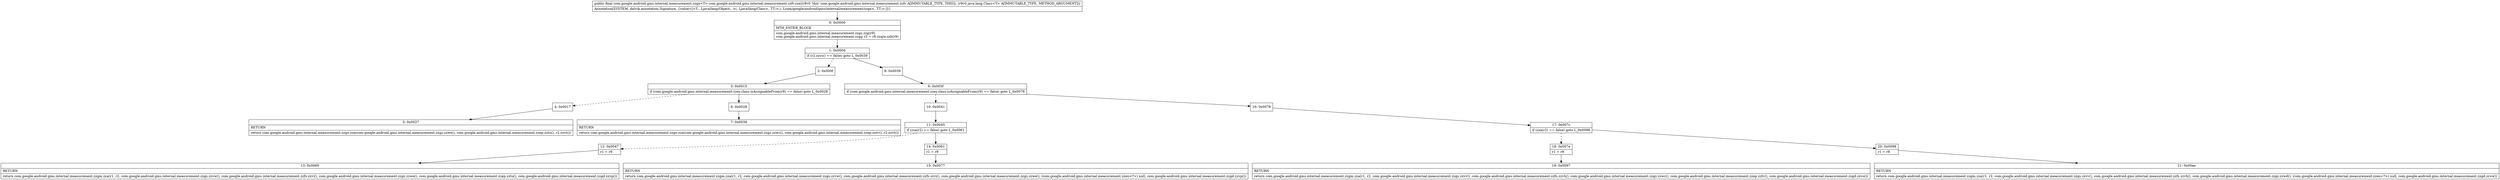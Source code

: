 digraph "CFG forcom.google.android.gms.internal.measurement.zzfv.zze(Ljava\/lang\/Class;)Lcom\/google\/android\/gms\/internal\/measurement\/zzgx;" {
Node_0 [shape=record,label="{0\:\ 0x0000|MTH_ENTER_BLOCK\l|com.google.android.gms.internal.measurement.zzgz.zzg(r9)\lcom.google.android.gms.internal.measurement.zzgg r2 = r8.zzajw.zzb(r9)\l}"];
Node_1 [shape=record,label="{1\:\ 0x000d|if (r2.zzvs() == false) goto L_0x0039\l}"];
Node_2 [shape=record,label="{2\:\ 0x000f}"];
Node_3 [shape=record,label="{3\:\ 0x0015|if (com.google.android.gms.internal.measurement.zzey.class.isAssignableFrom(r9) == false) goto L_0x0028\l}"];
Node_4 [shape=record,label="{4\:\ 0x0017}"];
Node_5 [shape=record,label="{5\:\ 0x0027|RETURN\l|return com.google.android.gms.internal.measurement.zzgo.zza(com.google.android.gms.internal.measurement.zzgz.zzwe(), com.google.android.gms.internal.measurement.zzep.zztu(), r2.zzvt())\l}"];
Node_6 [shape=record,label="{6\:\ 0x0028}"];
Node_7 [shape=record,label="{7\:\ 0x0038|RETURN\l|return com.google.android.gms.internal.measurement.zzgo.zza(com.google.android.gms.internal.measurement.zzgz.zzwc(), com.google.android.gms.internal.measurement.zzep.zztv(), r2.zzvt())\l}"];
Node_8 [shape=record,label="{8\:\ 0x0039}"];
Node_9 [shape=record,label="{9\:\ 0x003f|if (com.google.android.gms.internal.measurement.zzey.class.isAssignableFrom(r9) == false) goto L_0x0078\l}"];
Node_10 [shape=record,label="{10\:\ 0x0041}"];
Node_11 [shape=record,label="{11\:\ 0x0045|if (zza(r2) == false) goto L_0x0061\l}"];
Node_12 [shape=record,label="{12\:\ 0x0047|r1 = r9\l}"];
Node_13 [shape=record,label="{13\:\ 0x0060|RETURN\l|return com.google.android.gms.internal.measurement.zzgm.zza(r1, r2, com.google.android.gms.internal.measurement.zzgs.zzvw(), com.google.android.gms.internal.measurement.zzfs.zzvi(), com.google.android.gms.internal.measurement.zzgz.zzwe(), com.google.android.gms.internal.measurement.zzep.zztu(), com.google.android.gms.internal.measurement.zzgd.zzvp())\l}"];
Node_14 [shape=record,label="{14\:\ 0x0061|r1 = r9\l}"];
Node_15 [shape=record,label="{15\:\ 0x0077|RETURN\l|return com.google.android.gms.internal.measurement.zzgm.zza(r1, r2, com.google.android.gms.internal.measurement.zzgs.zzvw(), com.google.android.gms.internal.measurement.zzfs.zzvi(), com.google.android.gms.internal.measurement.zzgz.zzwe(), (com.google.android.gms.internal.measurement.zzen\<?\>) null, com.google.android.gms.internal.measurement.zzgd.zzvp())\l}"];
Node_16 [shape=record,label="{16\:\ 0x0078}"];
Node_17 [shape=record,label="{17\:\ 0x007c|if (zza(r2) == false) goto L_0x0098\l}"];
Node_18 [shape=record,label="{18\:\ 0x007e|r1 = r9\l}"];
Node_19 [shape=record,label="{19\:\ 0x0097|RETURN\l|return com.google.android.gms.internal.measurement.zzgm.zza(r1, r2, com.google.android.gms.internal.measurement.zzgs.zzvv(), com.google.android.gms.internal.measurement.zzfs.zzvh(), com.google.android.gms.internal.measurement.zzgz.zzwc(), com.google.android.gms.internal.measurement.zzep.zztv(), com.google.android.gms.internal.measurement.zzgd.zzvo())\l}"];
Node_20 [shape=record,label="{20\:\ 0x0098|r1 = r9\l}"];
Node_21 [shape=record,label="{21\:\ 0x00ae|RETURN\l|return com.google.android.gms.internal.measurement.zzgm.zza(r1, r2, com.google.android.gms.internal.measurement.zzgs.zzvv(), com.google.android.gms.internal.measurement.zzfs.zzvh(), com.google.android.gms.internal.measurement.zzgz.zzwd(), (com.google.android.gms.internal.measurement.zzen\<?\>) null, com.google.android.gms.internal.measurement.zzgd.zzvo())\l}"];
MethodNode[shape=record,label="{public final com.google.android.gms.internal.measurement.zzgx\<T\> com.google.android.gms.internal.measurement.zzfv.zze((r8v0 'this' com.google.android.gms.internal.measurement.zzfv A[IMMUTABLE_TYPE, THIS]), (r9v0 java.lang.Class\<T\> A[IMMUTABLE_TYPE, METHOD_ARGUMENT]))  | Annotation[SYSTEM, dalvik.annotation.Signature, \{value=[\<T:, Ljava\/lang\/Object;, \>(, Ljava\/lang\/Class\<, TT;\>;), Lcom\/google\/android\/gms\/internal\/measurement\/zzgx\<, TT;\>;]\}]\l}"];
MethodNode -> Node_0;
Node_0 -> Node_1;
Node_1 -> Node_2[style=dashed];
Node_1 -> Node_8;
Node_2 -> Node_3;
Node_3 -> Node_4[style=dashed];
Node_3 -> Node_6;
Node_4 -> Node_5;
Node_6 -> Node_7;
Node_8 -> Node_9;
Node_9 -> Node_10[style=dashed];
Node_9 -> Node_16;
Node_10 -> Node_11;
Node_11 -> Node_12[style=dashed];
Node_11 -> Node_14;
Node_12 -> Node_13;
Node_14 -> Node_15;
Node_16 -> Node_17;
Node_17 -> Node_18[style=dashed];
Node_17 -> Node_20;
Node_18 -> Node_19;
Node_20 -> Node_21;
}

